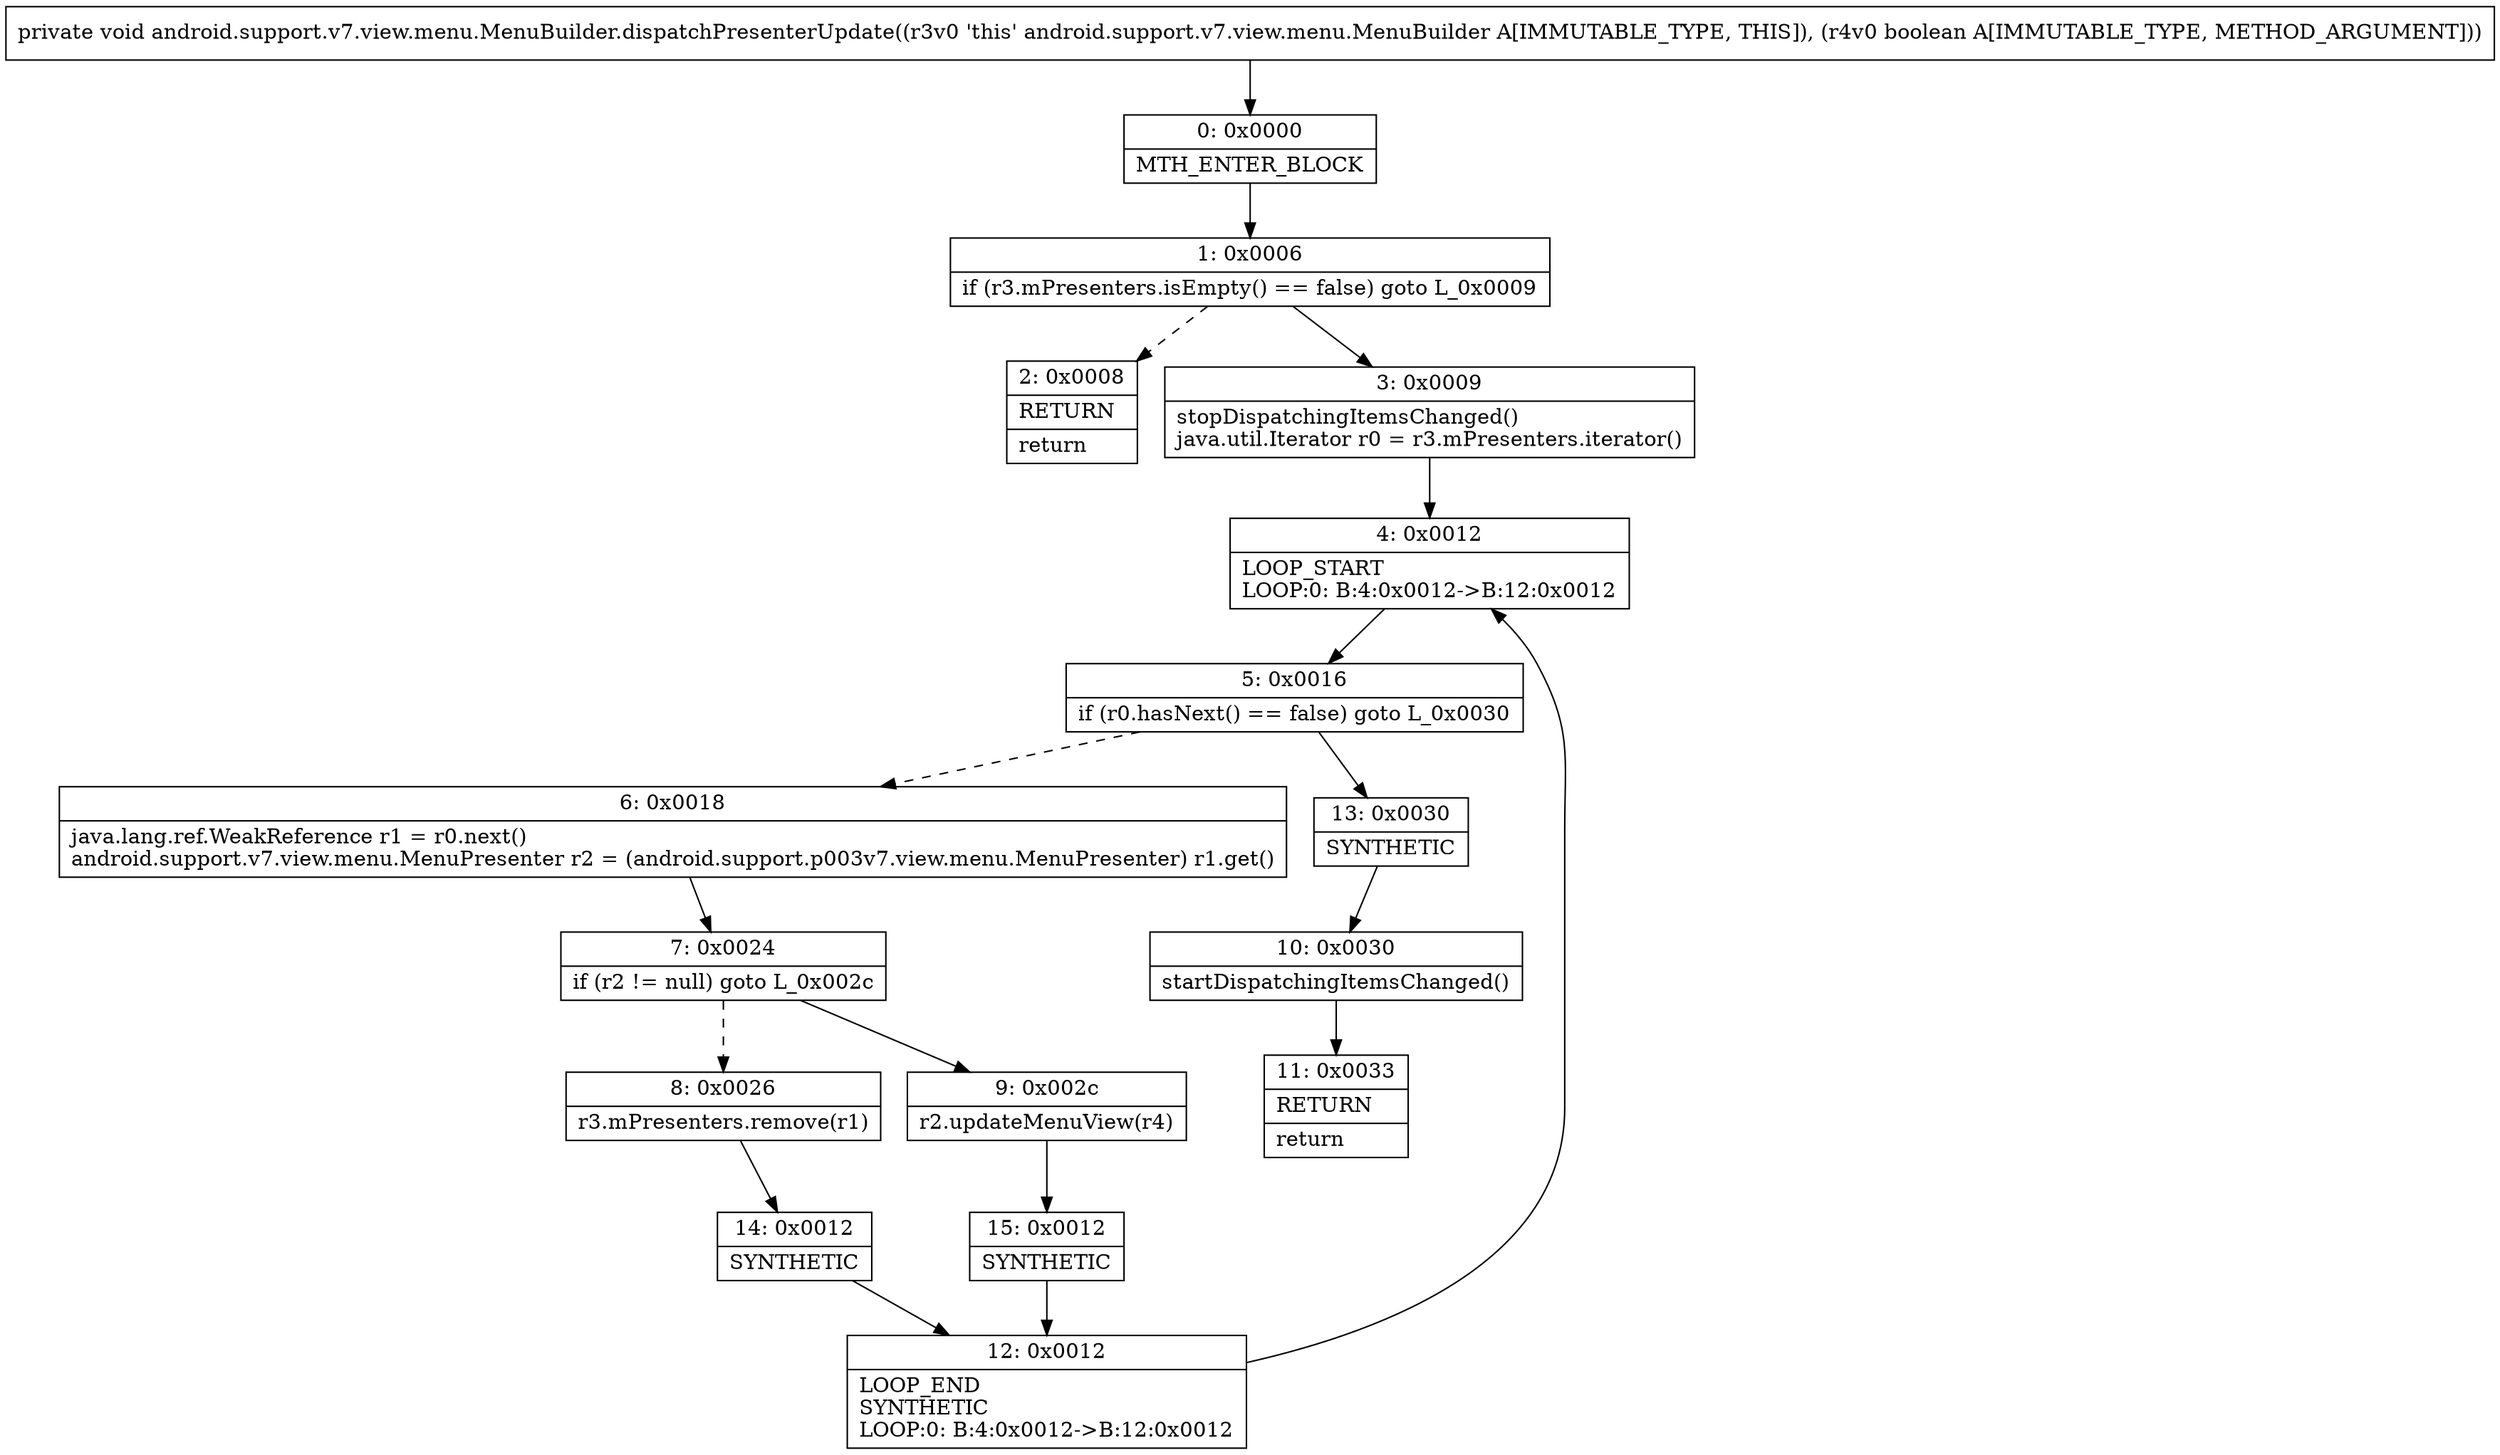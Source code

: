 digraph "CFG forandroid.support.v7.view.menu.MenuBuilder.dispatchPresenterUpdate(Z)V" {
Node_0 [shape=record,label="{0\:\ 0x0000|MTH_ENTER_BLOCK\l}"];
Node_1 [shape=record,label="{1\:\ 0x0006|if (r3.mPresenters.isEmpty() == false) goto L_0x0009\l}"];
Node_2 [shape=record,label="{2\:\ 0x0008|RETURN\l|return\l}"];
Node_3 [shape=record,label="{3\:\ 0x0009|stopDispatchingItemsChanged()\ljava.util.Iterator r0 = r3.mPresenters.iterator()\l}"];
Node_4 [shape=record,label="{4\:\ 0x0012|LOOP_START\lLOOP:0: B:4:0x0012\-\>B:12:0x0012\l}"];
Node_5 [shape=record,label="{5\:\ 0x0016|if (r0.hasNext() == false) goto L_0x0030\l}"];
Node_6 [shape=record,label="{6\:\ 0x0018|java.lang.ref.WeakReference r1 = r0.next()\landroid.support.v7.view.menu.MenuPresenter r2 = (android.support.p003v7.view.menu.MenuPresenter) r1.get()\l}"];
Node_7 [shape=record,label="{7\:\ 0x0024|if (r2 != null) goto L_0x002c\l}"];
Node_8 [shape=record,label="{8\:\ 0x0026|r3.mPresenters.remove(r1)\l}"];
Node_9 [shape=record,label="{9\:\ 0x002c|r2.updateMenuView(r4)\l}"];
Node_10 [shape=record,label="{10\:\ 0x0030|startDispatchingItemsChanged()\l}"];
Node_11 [shape=record,label="{11\:\ 0x0033|RETURN\l|return\l}"];
Node_12 [shape=record,label="{12\:\ 0x0012|LOOP_END\lSYNTHETIC\lLOOP:0: B:4:0x0012\-\>B:12:0x0012\l}"];
Node_13 [shape=record,label="{13\:\ 0x0030|SYNTHETIC\l}"];
Node_14 [shape=record,label="{14\:\ 0x0012|SYNTHETIC\l}"];
Node_15 [shape=record,label="{15\:\ 0x0012|SYNTHETIC\l}"];
MethodNode[shape=record,label="{private void android.support.v7.view.menu.MenuBuilder.dispatchPresenterUpdate((r3v0 'this' android.support.v7.view.menu.MenuBuilder A[IMMUTABLE_TYPE, THIS]), (r4v0 boolean A[IMMUTABLE_TYPE, METHOD_ARGUMENT])) }"];
MethodNode -> Node_0;
Node_0 -> Node_1;
Node_1 -> Node_2[style=dashed];
Node_1 -> Node_3;
Node_3 -> Node_4;
Node_4 -> Node_5;
Node_5 -> Node_6[style=dashed];
Node_5 -> Node_13;
Node_6 -> Node_7;
Node_7 -> Node_8[style=dashed];
Node_7 -> Node_9;
Node_8 -> Node_14;
Node_9 -> Node_15;
Node_10 -> Node_11;
Node_12 -> Node_4;
Node_13 -> Node_10;
Node_14 -> Node_12;
Node_15 -> Node_12;
}

